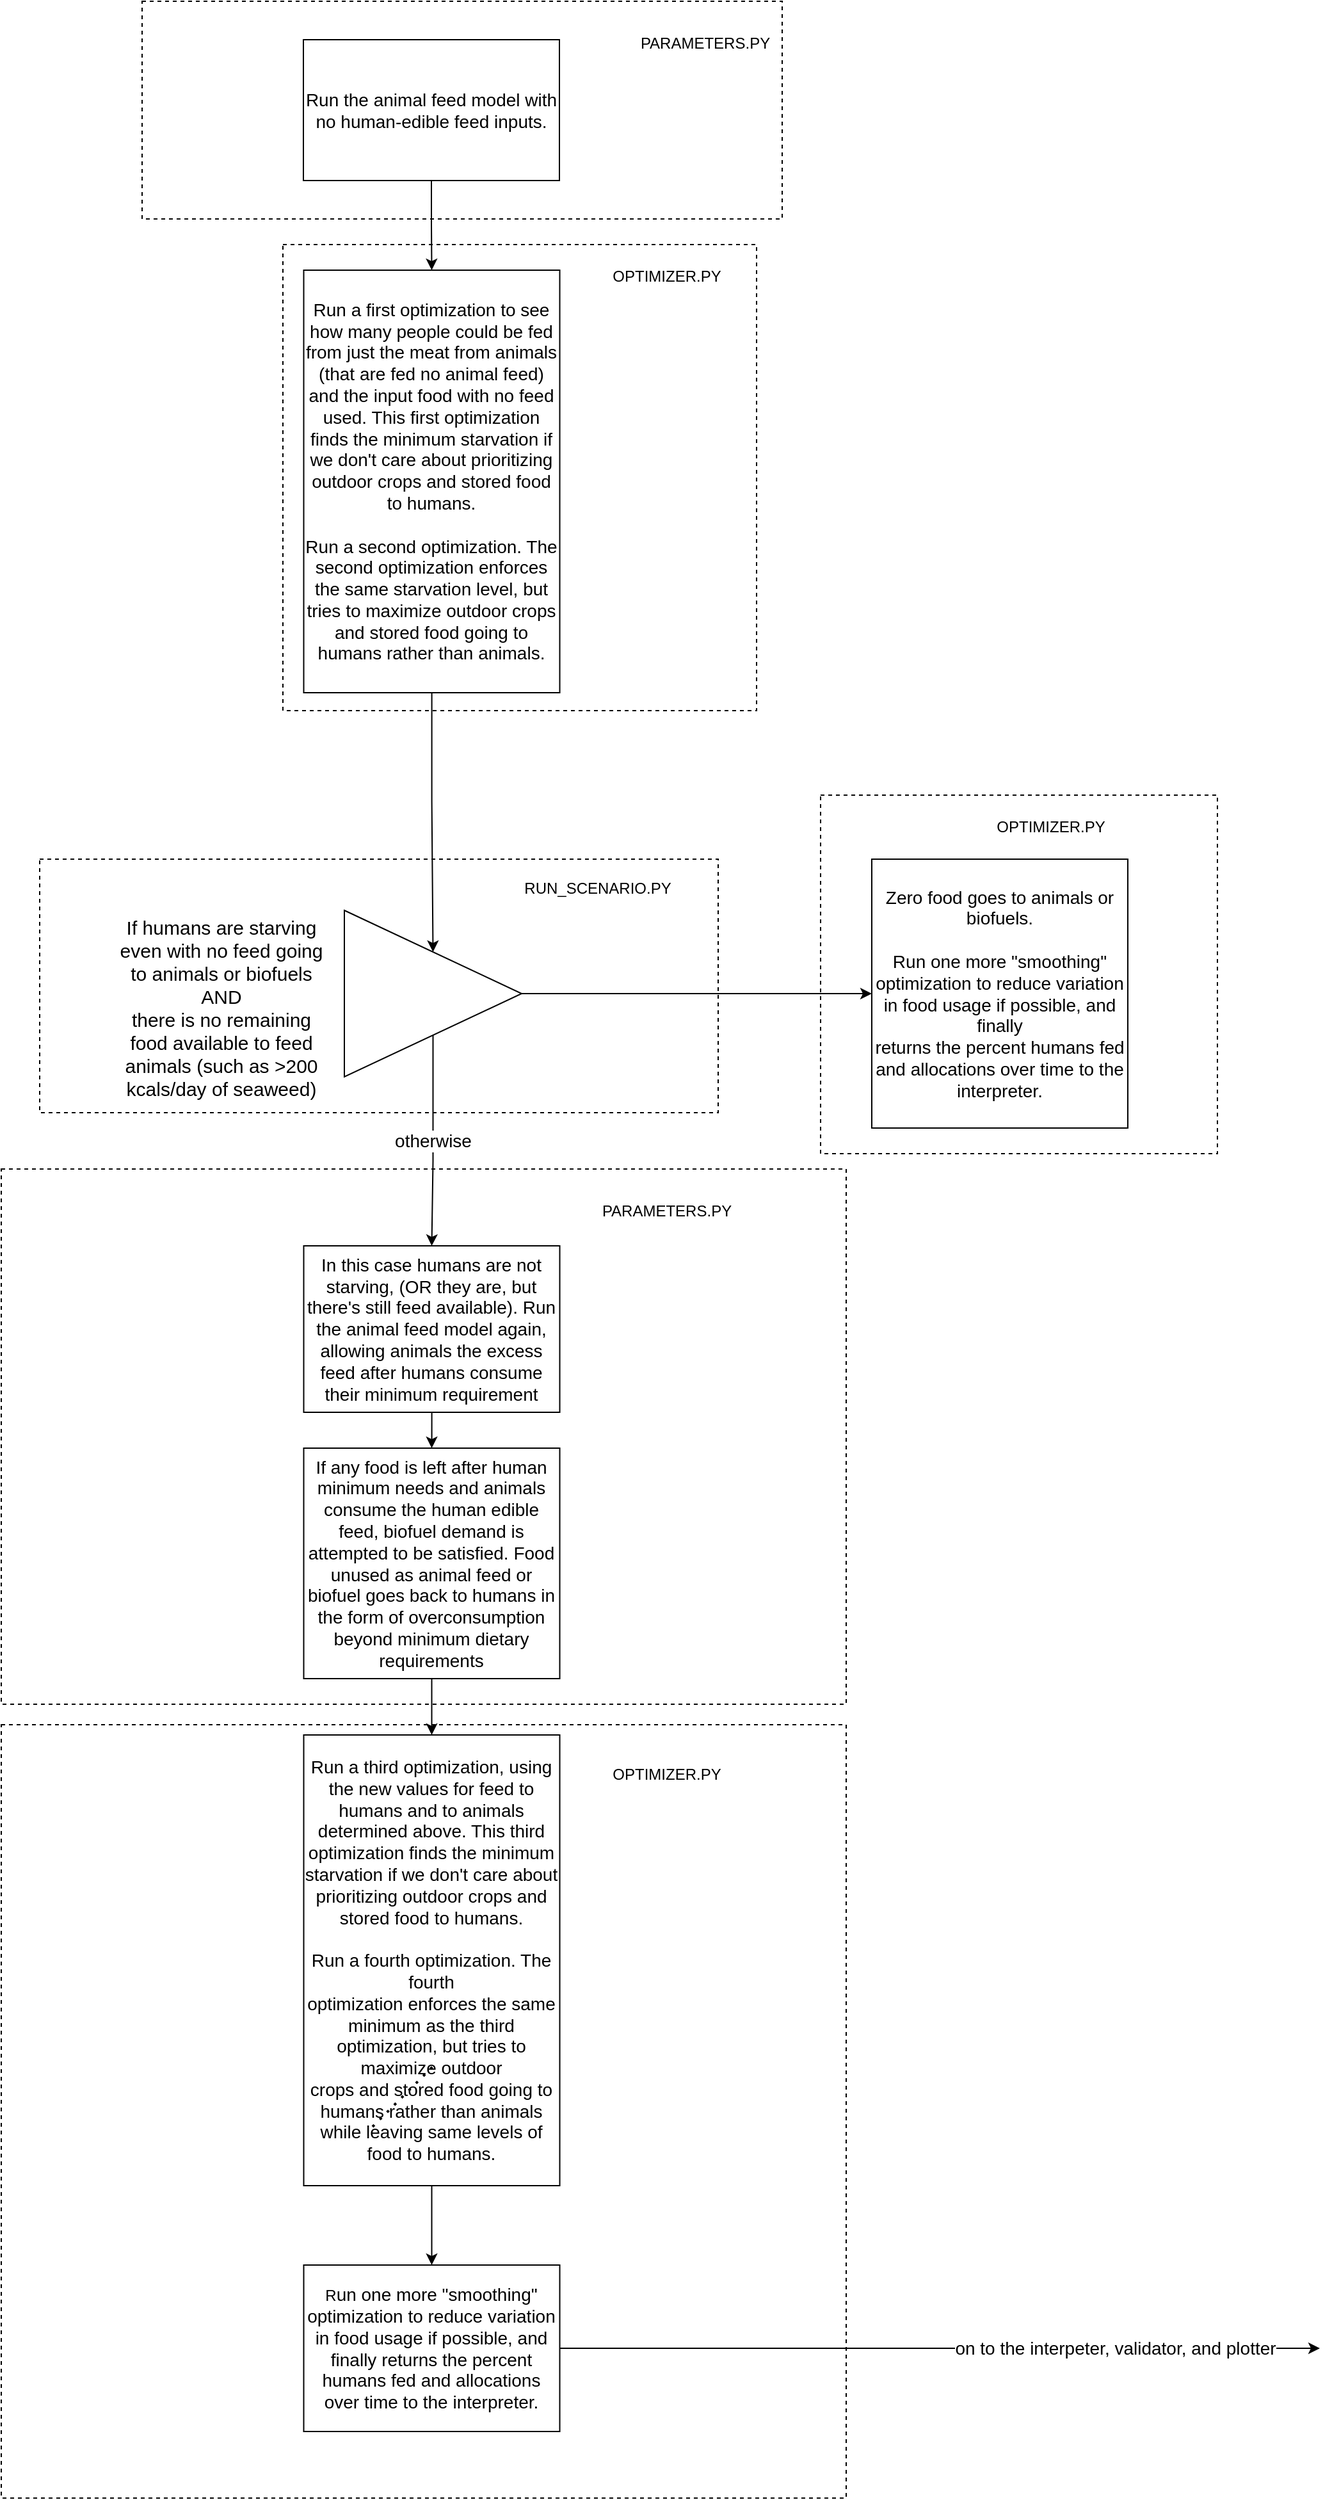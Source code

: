 <mxfile version="22.1.1" type="github">
  <diagram name="Page-1" id="jVV0RAuZTFDPRcbFIyok">
    <mxGraphModel dx="1788" dy="940" grid="1" gridSize="10" guides="1" tooltips="1" connect="1" arrows="1" fold="1" page="1" pageScale="1" pageWidth="1654" pageHeight="2336" math="0" shadow="0">
      <root>
        <mxCell id="0" />
        <mxCell id="1" parent="0" />
        <mxCell id="iWHlyYUsSo8P8iGn-lNc-35" value="" style="rounded=0;whiteSpace=wrap;html=1;labelBackgroundColor=none;fillColor=none;dashed=1;" vertex="1" parent="1">
          <mxGeometry x="560" y="1242" width="660" height="418" as="geometry" />
        </mxCell>
        <mxCell id="iWHlyYUsSo8P8iGn-lNc-36" value="" style="rounded=0;whiteSpace=wrap;html=1;labelBackgroundColor=none;fillColor=none;dashed=1;" vertex="1" parent="1">
          <mxGeometry x="590" y="1000" width="530" height="198" as="geometry" />
        </mxCell>
        <mxCell id="iWHlyYUsSo8P8iGn-lNc-37" value="" style="rounded=0;whiteSpace=wrap;html=1;labelBackgroundColor=none;fillColor=none;dashed=1;" vertex="1" parent="1">
          <mxGeometry x="560" y="1676" width="660" height="604" as="geometry" />
        </mxCell>
        <mxCell id="iWHlyYUsSo8P8iGn-lNc-43" value="" style="rounded=0;whiteSpace=wrap;html=1;labelBackgroundColor=none;fillColor=none;dashed=1;" vertex="1" parent="1">
          <mxGeometry x="1200" y="950" width="310" height="280" as="geometry" />
        </mxCell>
        <mxCell id="iWHlyYUsSo8P8iGn-lNc-51" value="" style="rounded=0;whiteSpace=wrap;html=1;labelBackgroundColor=none;fillColor=none;dashed=1;" vertex="1" parent="1">
          <mxGeometry x="780" y="520" width="370" height="364" as="geometry" />
        </mxCell>
        <mxCell id="iWHlyYUsSo8P8iGn-lNc-2" style="edgeStyle=orthogonalEdgeStyle;rounded=0;orthogonalLoop=1;jettySize=auto;html=1;" edge="1" parent="1" source="iWHlyYUsSo8P8iGn-lNc-1">
          <mxGeometry relative="1" as="geometry">
            <mxPoint x="1240" y="1105" as="targetPoint" />
          </mxGeometry>
        </mxCell>
        <mxCell id="iWHlyYUsSo8P8iGn-lNc-3" value="&lt;font style=&quot;font-size: 14px;&quot;&gt;otherwise&lt;/font&gt;" style="edgeStyle=orthogonalEdgeStyle;rounded=0;orthogonalLoop=1;jettySize=auto;html=1;entryX=0.5;entryY=0;entryDx=0;entryDy=0;" edge="1" parent="1" source="iWHlyYUsSo8P8iGn-lNc-1" target="iWHlyYUsSo8P8iGn-lNc-5">
          <mxGeometry relative="1" as="geometry">
            <mxPoint x="896.25" y="1436.4" as="targetPoint" />
          </mxGeometry>
        </mxCell>
        <mxCell id="iWHlyYUsSo8P8iGn-lNc-1" value="" style="triangle;whiteSpace=wrap;html=1;" vertex="1" parent="1">
          <mxGeometry x="828" y="1040" width="138.5" height="130" as="geometry" />
        </mxCell>
        <mxCell id="iWHlyYUsSo8P8iGn-lNc-4" value="&lt;font style=&quot;font-size: 14px;&quot;&gt;Zero food goes to animals or biofuels.&lt;br&gt;&lt;br&gt;&lt;/font&gt;&lt;font style=&quot;font-size: 14px;&quot;&gt;Run one more &quot;smoothing&quot; &lt;br&gt;optimization to reduce variation in food usage if possible, and finally &lt;br&gt;returns the percent humans fed and allocations over time to the &lt;br&gt;interpreter.&lt;/font&gt;" style="rounded=0;whiteSpace=wrap;html=1;" vertex="1" parent="1">
          <mxGeometry x="1240" y="1000" width="200" height="210" as="geometry" />
        </mxCell>
        <mxCell id="iWHlyYUsSo8P8iGn-lNc-7" value="" style="edgeStyle=orthogonalEdgeStyle;rounded=0;orthogonalLoop=1;jettySize=auto;html=1;entryX=0.5;entryY=0;entryDx=0;entryDy=0;exitX=0.5;exitY=1;exitDx=0;exitDy=0;" edge="1" parent="1" source="iWHlyYUsSo8P8iGn-lNc-29" target="iWHlyYUsSo8P8iGn-lNc-14">
          <mxGeometry x="0.073" y="254" relative="1" as="geometry">
            <mxPoint x="890" y="1580" as="sourcePoint" />
            <mxPoint x="896.5" y="1700" as="targetPoint" />
            <Array as="points" />
            <mxPoint as="offset" />
          </mxGeometry>
        </mxCell>
        <mxCell id="iWHlyYUsSo8P8iGn-lNc-30" style="edgeStyle=orthogonalEdgeStyle;rounded=0;orthogonalLoop=1;jettySize=auto;html=1;entryX=0.5;entryY=0;entryDx=0;entryDy=0;" edge="1" parent="1" source="iWHlyYUsSo8P8iGn-lNc-5" target="iWHlyYUsSo8P8iGn-lNc-29">
          <mxGeometry relative="1" as="geometry" />
        </mxCell>
        <mxCell id="iWHlyYUsSo8P8iGn-lNc-5" value="&lt;font style=&quot;font-size: 14px;&quot;&gt;In this case humans are not starving, (OR they are, but there&#39;s still feed available). Run the animal feed model again, allowing animals the excess feed after humans consume their minimum requirement&lt;/font&gt;" style="rounded=0;whiteSpace=wrap;html=1;" vertex="1" parent="1">
          <mxGeometry x="796.25" y="1302" width="200" height="130" as="geometry" />
        </mxCell>
        <mxCell id="iWHlyYUsSo8P8iGn-lNc-13" style="edgeStyle=orthogonalEdgeStyle;rounded=0;orthogonalLoop=1;jettySize=auto;html=1;" edge="1" parent="1" source="iWHlyYUsSo8P8iGn-lNc-12" target="iWHlyYUsSo8P8iGn-lNc-1">
          <mxGeometry relative="1" as="geometry" />
        </mxCell>
        <mxCell id="iWHlyYUsSo8P8iGn-lNc-12" value="&lt;font style=&quot;font-size: 14px;&quot;&gt;Run a first optimization to see how many people could be fed from just the meat from animals (that are fed no animal feed) and the input food with no feed used. This first optimization finds the minimum starvation if we don&#39;t care about prioritizing outdoor crops and stored food to humans. &lt;br&gt;&lt;br&gt;Run a second optimization. The second optimization enforces the same starvation level, but tries to maximize outdoor crops and stored food going to humans rather than animals.&lt;/font&gt;" style="rounded=0;whiteSpace=wrap;html=1;" vertex="1" parent="1">
          <mxGeometry x="796.25" y="540" width="200" height="330" as="geometry" />
        </mxCell>
        <mxCell id="iWHlyYUsSo8P8iGn-lNc-19" style="edgeStyle=orthogonalEdgeStyle;rounded=0;orthogonalLoop=1;jettySize=auto;html=1;" edge="1" parent="1" source="iWHlyYUsSo8P8iGn-lNc-14" target="iWHlyYUsSo8P8iGn-lNc-18">
          <mxGeometry relative="1" as="geometry" />
        </mxCell>
        <mxCell id="iWHlyYUsSo8P8iGn-lNc-14" value="&lt;font style=&quot;font-size: 14px;&quot;&gt;Run a third optimization, using the new values for feed to humans and to animals determined above&lt;/font&gt;&lt;font style=&quot;font-size: 14px;&quot;&gt;. This third&lt;br&gt; optimization finds the minimum starvation if we don&#39;t care about &lt;br&gt;prioritizing outdoor crops and stored food to humans. &lt;br&gt;&lt;br&gt;Run a fourth optimization. The fourth &lt;br&gt;optimization enforces the same minimum as the third optimization, but tries to maximize outdoor &lt;br&gt;crops and stored food going to humans rather than animals while leaving same levels of food to humans.&lt;br&gt;&lt;/font&gt;" style="rounded=0;whiteSpace=wrap;html=1;" vertex="1" parent="1">
          <mxGeometry x="796.25" y="1684" width="200" height="352" as="geometry" />
        </mxCell>
        <mxCell id="iWHlyYUsSo8P8iGn-lNc-16" style="edgeStyle=orthogonalEdgeStyle;rounded=0;orthogonalLoop=1;jettySize=auto;html=1;entryX=0.5;entryY=0;entryDx=0;entryDy=0;" edge="1" parent="1" source="iWHlyYUsSo8P8iGn-lNc-15" target="iWHlyYUsSo8P8iGn-lNc-12">
          <mxGeometry relative="1" as="geometry" />
        </mxCell>
        <mxCell id="iWHlyYUsSo8P8iGn-lNc-15" value="&lt;font style=&quot;font-size: 14px;&quot;&gt;Run the animal feed model with no human-edible feed inputs.&lt;br&gt;&lt;/font&gt;" style="rounded=0;whiteSpace=wrap;html=1;" vertex="1" parent="1">
          <mxGeometry x="796" y="360" width="200" height="110" as="geometry" />
        </mxCell>
        <mxCell id="iWHlyYUsSo8P8iGn-lNc-33" value="" style="edgeStyle=orthogonalEdgeStyle;rounded=0;orthogonalLoop=1;jettySize=auto;html=1;" edge="1" parent="1" source="iWHlyYUsSo8P8iGn-lNc-18">
          <mxGeometry x="1" y="-12" relative="1" as="geometry">
            <mxPoint x="1590" y="2163" as="targetPoint" />
            <mxPoint x="10" y="-5" as="offset" />
          </mxGeometry>
        </mxCell>
        <mxCell id="iWHlyYUsSo8P8iGn-lNc-34" value="&lt;font style=&quot;font-size: 14px;&quot;&gt;on to the interpeter, validator, and plotter&lt;/font&gt;" style="edgeLabel;html=1;align=center;verticalAlign=middle;resizable=0;points=[];" vertex="1" connectable="0" parent="iWHlyYUsSo8P8iGn-lNc-33">
          <mxGeometry x="-0.026" y="-1" relative="1" as="geometry">
            <mxPoint x="144" y="-1" as="offset" />
          </mxGeometry>
        </mxCell>
        <mxCell id="iWHlyYUsSo8P8iGn-lNc-18" value="R&lt;font style=&quot;font-size: 14px;&quot;&gt;un one more &quot;smoothing&quot; optimization to reduce variation in food usage if possible, and finally returns the percent humans fed and allocations over time to the interpreter.&lt;br&gt;&lt;/font&gt;" style="rounded=0;whiteSpace=wrap;html=1;" vertex="1" parent="1">
          <mxGeometry x="796.25" y="2098" width="200" height="130" as="geometry" />
        </mxCell>
        <mxCell id="iWHlyYUsSo8P8iGn-lNc-20" value="&lt;font style=&quot;font-size: 15px;&quot;&gt;If humans are starving even with no feed going to animals or biofuels&lt;br&gt;AND&lt;br&gt; there is no remaining food available to feed animals (such as &amp;gt;200 kcals/day of seaweed)&lt;br&gt;&lt;/font&gt;" style="text;whiteSpace=wrap;html=1;align=center;" vertex="1" parent="1">
          <mxGeometry x="648" y="1038" width="168" height="100" as="geometry" />
        </mxCell>
        <mxCell id="iWHlyYUsSo8P8iGn-lNc-29" value="&lt;font style=&quot;font-size: 14px;&quot;&gt;If any food is left after human minimum needs and animals consume the human edible feed, biofuel demand is attempted to be satisfied.&lt;/font&gt;&lt;font style=&quot;font-size: 14px;&quot;&gt; Food unused as animal feed or biofuel goes back to humans in the form of overconsumption beyond minimum dietary requirements&lt;/font&gt;" style="rounded=0;whiteSpace=wrap;html=1;" vertex="1" parent="1">
          <mxGeometry x="796.25" y="1460" width="200" height="180" as="geometry" />
        </mxCell>
        <mxCell id="iWHlyYUsSo8P8iGn-lNc-32" value="" style="endArrow=none;dashed=1;html=1;dashPattern=1 3;strokeWidth=2;rounded=0;" edge="1" parent="1">
          <mxGeometry width="50" height="50" relative="1" as="geometry">
            <mxPoint x="850" y="1990" as="sourcePoint" />
            <mxPoint x="900" y="1940" as="targetPoint" />
          </mxGeometry>
        </mxCell>
        <mxCell id="iWHlyYUsSo8P8iGn-lNc-39" value="OPTIMIZER.PY" style="text;html=1;strokeColor=none;fillColor=none;align=center;verticalAlign=middle;whiteSpace=wrap;rounded=0;" vertex="1" parent="1">
          <mxGeometry x="1050" y="1700" width="60" height="30" as="geometry" />
        </mxCell>
        <mxCell id="iWHlyYUsSo8P8iGn-lNc-41" value="PARAMETERS.PY" style="text;html=1;strokeColor=none;fillColor=none;align=center;verticalAlign=middle;whiteSpace=wrap;rounded=0;" vertex="1" parent="1">
          <mxGeometry x="1050" y="1260" width="60" height="30" as="geometry" />
        </mxCell>
        <mxCell id="iWHlyYUsSo8P8iGn-lNc-42" value="RUN_SCENARIO.PY" style="text;html=1;strokeColor=none;fillColor=none;align=center;verticalAlign=middle;whiteSpace=wrap;rounded=0;" vertex="1" parent="1">
          <mxGeometry x="996" y="1008" width="60" height="30" as="geometry" />
        </mxCell>
        <mxCell id="iWHlyYUsSo8P8iGn-lNc-44" value="OPTIMIZER.PY" style="text;html=1;strokeColor=none;fillColor=none;align=center;verticalAlign=middle;whiteSpace=wrap;rounded=0;" vertex="1" parent="1">
          <mxGeometry x="1350" y="960" width="60" height="30" as="geometry" />
        </mxCell>
        <mxCell id="iWHlyYUsSo8P8iGn-lNc-49" value="" style="rounded=0;whiteSpace=wrap;html=1;labelBackgroundColor=none;fillColor=none;dashed=1;" vertex="1" parent="1">
          <mxGeometry x="670" y="330" width="500" height="170" as="geometry" />
        </mxCell>
        <mxCell id="iWHlyYUsSo8P8iGn-lNc-50" value="PARAMETERS.PY" style="text;html=1;strokeColor=none;fillColor=none;align=center;verticalAlign=middle;whiteSpace=wrap;rounded=0;" vertex="1" parent="1">
          <mxGeometry x="1080" y="348" width="60" height="30" as="geometry" />
        </mxCell>
        <mxCell id="iWHlyYUsSo8P8iGn-lNc-52" value="OPTIMIZER.PY" style="text;html=1;strokeColor=none;fillColor=none;align=center;verticalAlign=middle;whiteSpace=wrap;rounded=0;" vertex="1" parent="1">
          <mxGeometry x="1050" y="530" width="60" height="30" as="geometry" />
        </mxCell>
      </root>
    </mxGraphModel>
  </diagram>
</mxfile>
